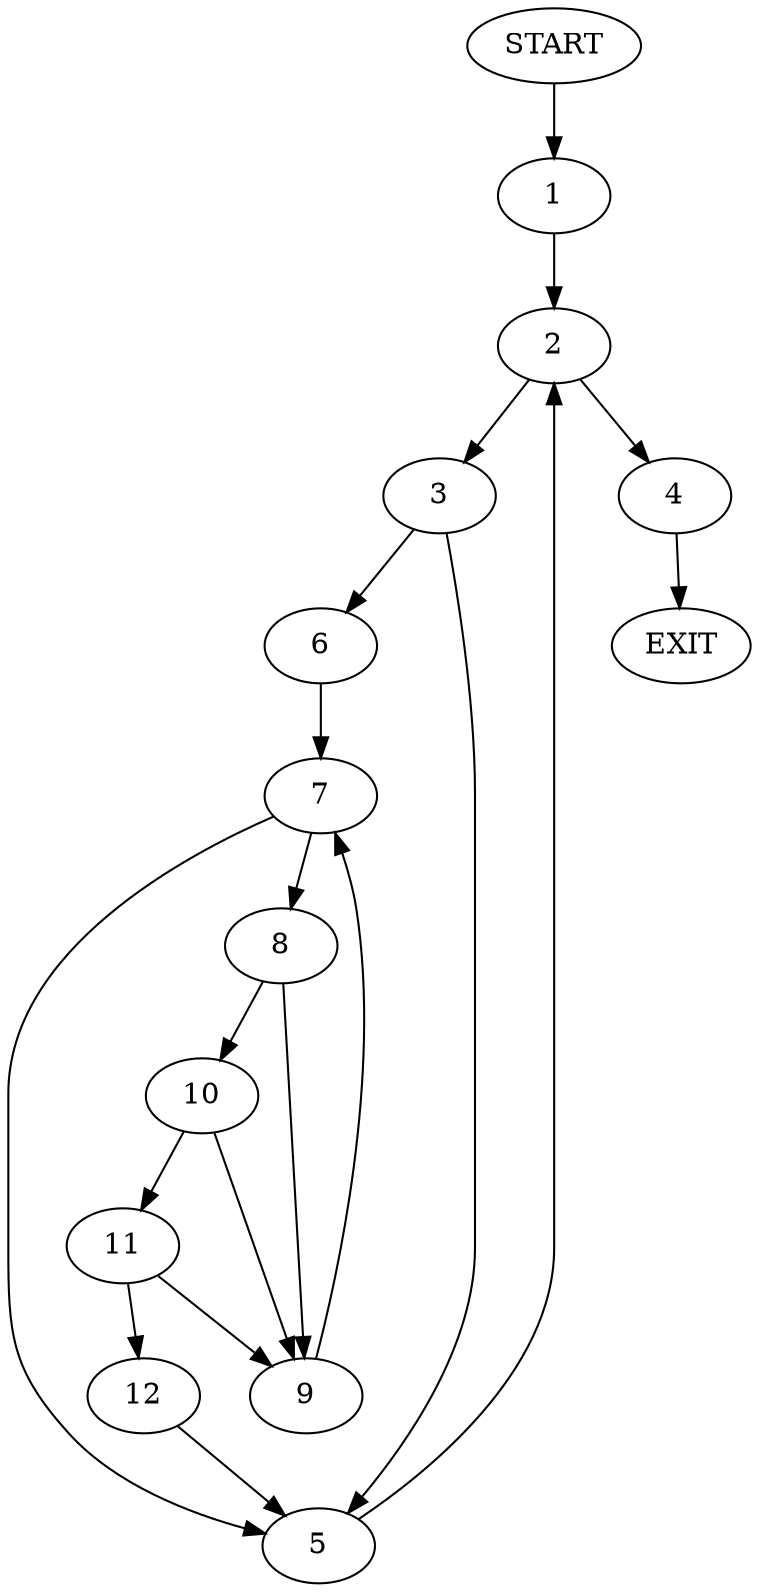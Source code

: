 digraph {
0 [label="START"]
13 [label="EXIT"]
0 -> 1
1 -> 2
2 -> 3
2 -> 4
4 -> 13
3 -> 5
3 -> 6
5 -> 2
6 -> 7
7 -> 5
7 -> 8
8 -> 9
8 -> 10
10 -> 9
10 -> 11
9 -> 7
11 -> 9
11 -> 12
12 -> 5
}
